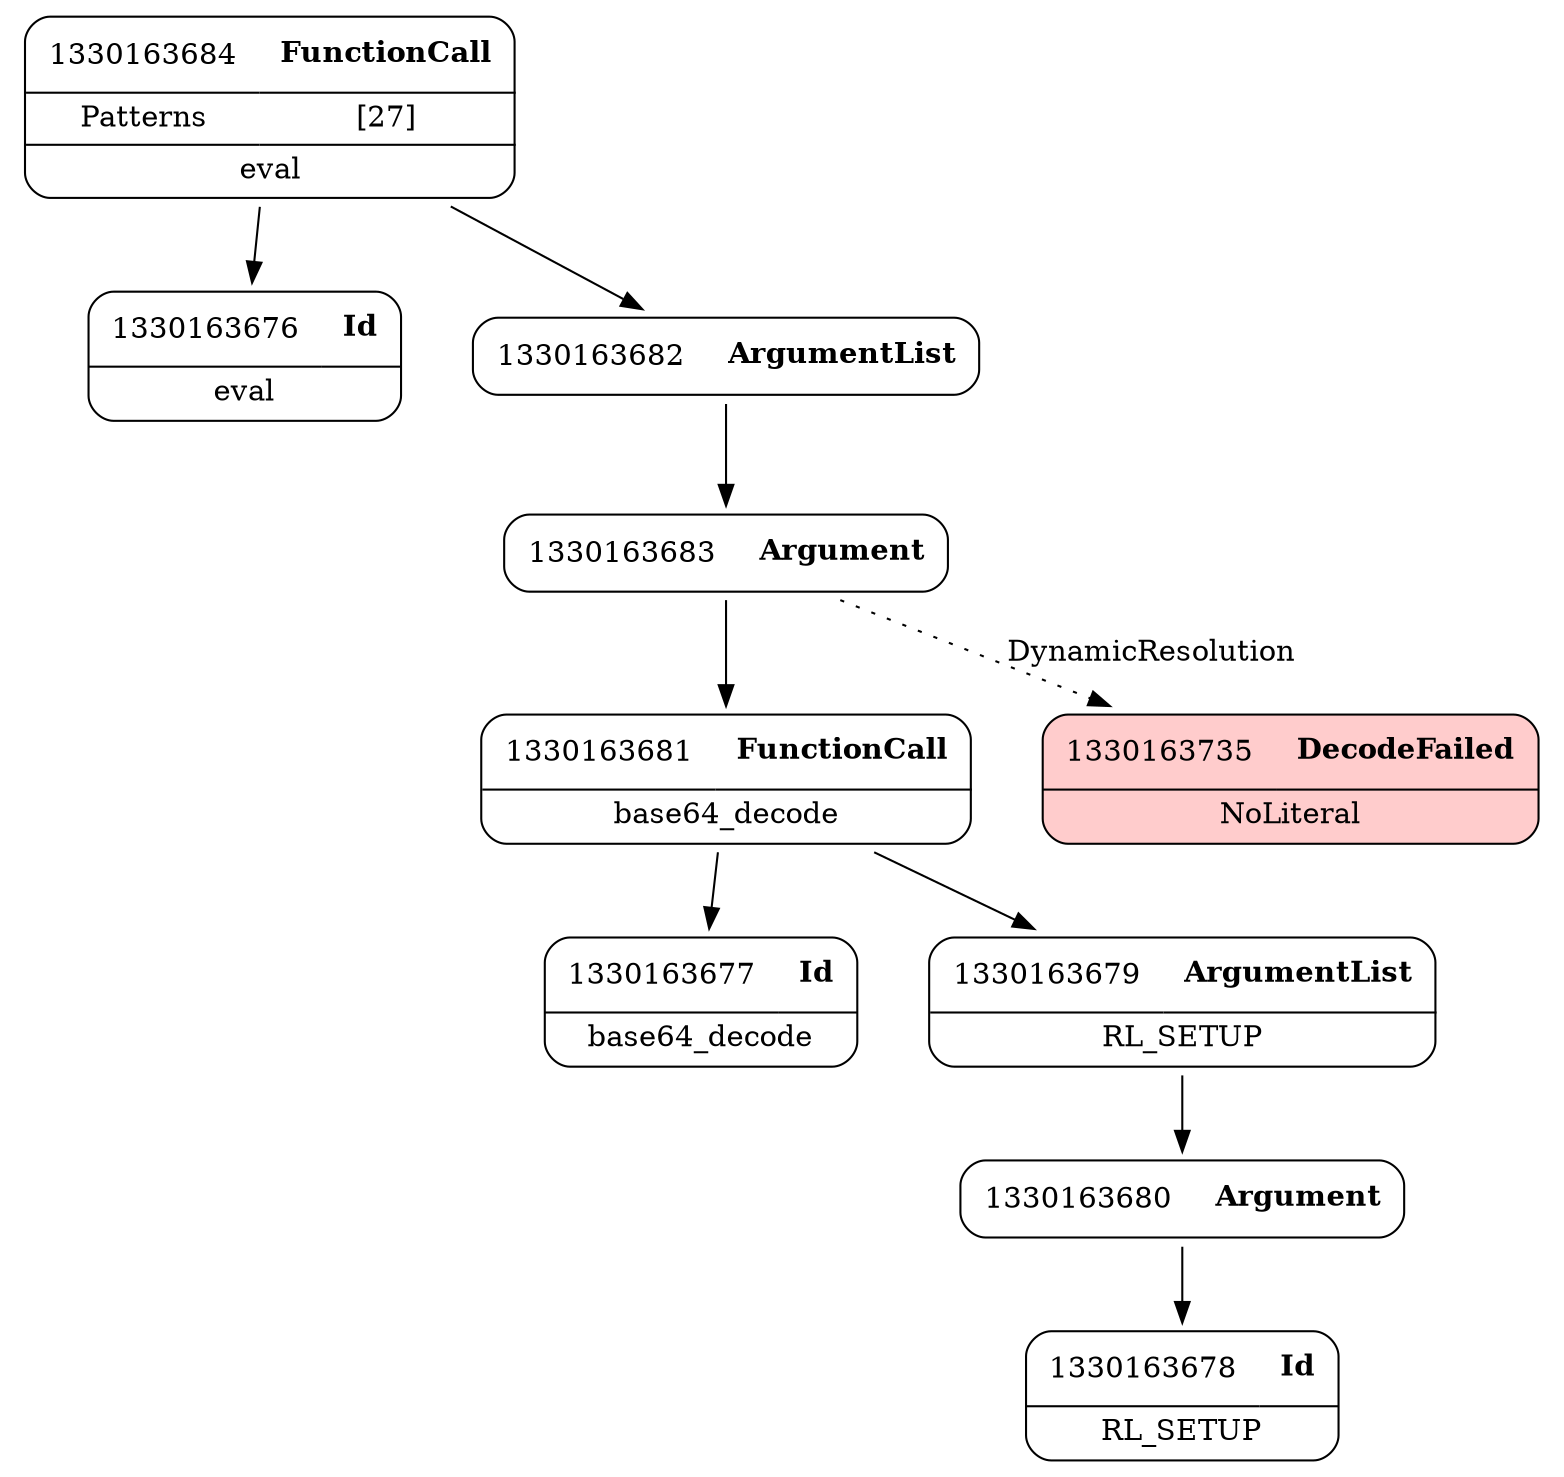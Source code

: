 digraph ast {
node [shape=none];
1330163676 [label=<<TABLE border='1' cellspacing='0' cellpadding='10' style='rounded' ><TR><TD border='0'>1330163676</TD><TD border='0'><B>Id</B></TD></TR><HR/><TR><TD border='0' cellpadding='5' colspan='2'>eval</TD></TR></TABLE>>];
1330163677 [label=<<TABLE border='1' cellspacing='0' cellpadding='10' style='rounded' ><TR><TD border='0'>1330163677</TD><TD border='0'><B>Id</B></TD></TR><HR/><TR><TD border='0' cellpadding='5' colspan='2'>base64_decode</TD></TR></TABLE>>];
1330163678 [label=<<TABLE border='1' cellspacing='0' cellpadding='10' style='rounded' ><TR><TD border='0'>1330163678</TD><TD border='0'><B>Id</B></TD></TR><HR/><TR><TD border='0' cellpadding='5' colspan='2'>RL_SETUP</TD></TR></TABLE>>];
1330163679 [label=<<TABLE border='1' cellspacing='0' cellpadding='10' style='rounded' ><TR><TD border='0'>1330163679</TD><TD border='0'><B>ArgumentList</B></TD></TR><HR/><TR><TD border='0' cellpadding='5' colspan='2'>RL_SETUP</TD></TR></TABLE>>];
1330163679 -> 1330163680 [weight=2];
1330163680 [label=<<TABLE border='1' cellspacing='0' cellpadding='10' style='rounded' ><TR><TD border='0'>1330163680</TD><TD border='0'><B>Argument</B></TD></TR></TABLE>>];
1330163680 -> 1330163678 [weight=2];
1330163681 [label=<<TABLE border='1' cellspacing='0' cellpadding='10' style='rounded' ><TR><TD border='0'>1330163681</TD><TD border='0'><B>FunctionCall</B></TD></TR><HR/><TR><TD border='0' cellpadding='5' colspan='2'>base64_decode</TD></TR></TABLE>>];
1330163681 -> 1330163677 [weight=2];
1330163681 -> 1330163679 [weight=2];
1330163682 [label=<<TABLE border='1' cellspacing='0' cellpadding='10' style='rounded' ><TR><TD border='0'>1330163682</TD><TD border='0'><B>ArgumentList</B></TD></TR></TABLE>>];
1330163682 -> 1330163683 [weight=2];
1330163683 [label=<<TABLE border='1' cellspacing='0' cellpadding='10' style='rounded' ><TR><TD border='0'>1330163683</TD><TD border='0'><B>Argument</B></TD></TR></TABLE>>];
1330163683 -> 1330163681 [weight=2];
1330163683 -> 1330163735 [style=dotted,label=DynamicResolution];
1330163684 [label=<<TABLE border='1' cellspacing='0' cellpadding='10' style='rounded' ><TR><TD border='0'>1330163684</TD><TD border='0'><B>FunctionCall</B></TD></TR><HR/><TR><TD border='0' cellpadding='5'>Patterns</TD><TD border='0' cellpadding='5'>[27]</TD></TR><HR/><TR><TD border='0' cellpadding='5' colspan='2'>eval</TD></TR></TABLE>>];
1330163684 -> 1330163676 [weight=2];
1330163684 -> 1330163682 [weight=2];
1330163735 [label=<<TABLE border='1' cellspacing='0' cellpadding='10' style='rounded' bgcolor='#FFCCCC' ><TR><TD border='0'>1330163735</TD><TD border='0'><B>DecodeFailed</B></TD></TR><HR/><TR><TD border='0' cellpadding='5' colspan='2'>NoLiteral</TD></TR></TABLE>>];
}
